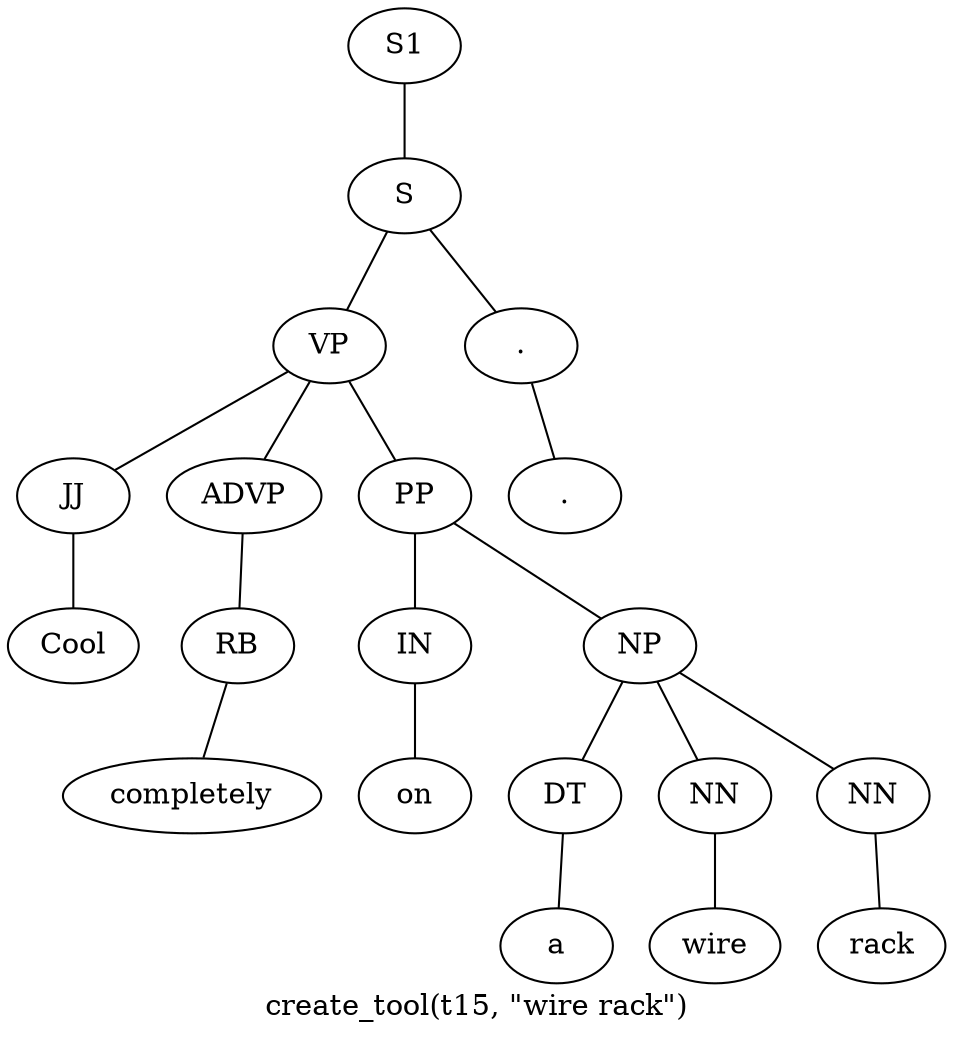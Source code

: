 graph SyntaxGraph {
	label = "create_tool(t15, \"wire rack\")";
	Node0 [label="S1"];
	Node1 [label="S"];
	Node2 [label="VP"];
	Node3 [label="JJ"];
	Node4 [label="Cool"];
	Node5 [label="ADVP"];
	Node6 [label="RB"];
	Node7 [label="completely"];
	Node8 [label="PP"];
	Node9 [label="IN"];
	Node10 [label="on"];
	Node11 [label="NP"];
	Node12 [label="DT"];
	Node13 [label="a"];
	Node14 [label="NN"];
	Node15 [label="wire"];
	Node16 [label="NN"];
	Node17 [label="rack"];
	Node18 [label="."];
	Node19 [label="."];

	Node0 -- Node1;
	Node1 -- Node2;
	Node1 -- Node18;
	Node2 -- Node3;
	Node2 -- Node5;
	Node2 -- Node8;
	Node3 -- Node4;
	Node5 -- Node6;
	Node6 -- Node7;
	Node8 -- Node9;
	Node8 -- Node11;
	Node9 -- Node10;
	Node11 -- Node12;
	Node11 -- Node14;
	Node11 -- Node16;
	Node12 -- Node13;
	Node14 -- Node15;
	Node16 -- Node17;
	Node18 -- Node19;
}